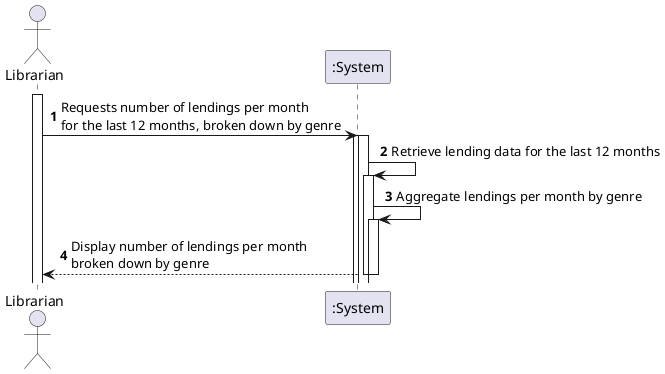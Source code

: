@startuml
'https://plantuml.com/sequence-diagram

autoactivate on
autonumber

actor "Librarian" as Librarian
participant ":System" as System

activate Librarian

Librarian -> System: Requests number of lendings per month\nfor the last 12 months, broken down by genre
activate System
System -> System: Retrieve lending data for the last 12 months
System -> System: Aggregate lendings per month by genre
System --> Librarian: Display number of lendings per month\nbroken down by genre

deactivate System
@enduml
